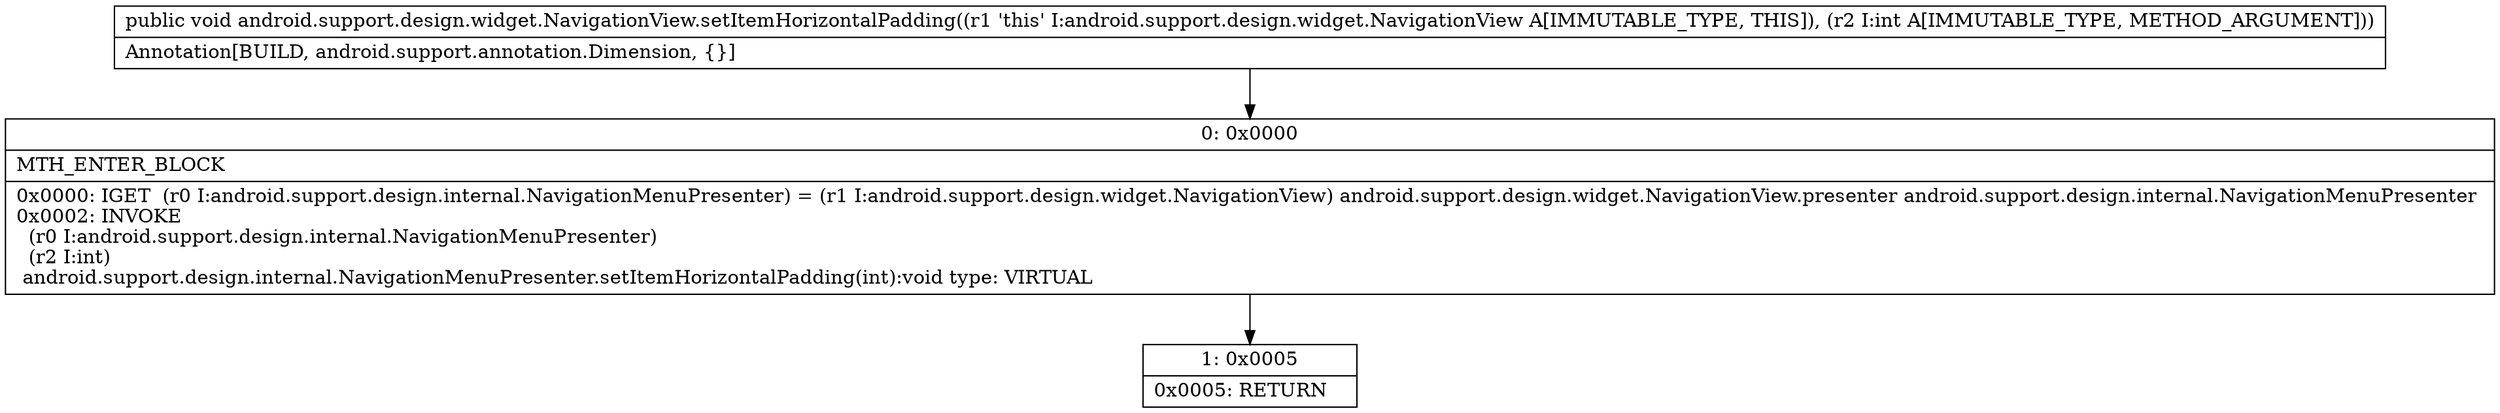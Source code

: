 digraph "CFG forandroid.support.design.widget.NavigationView.setItemHorizontalPadding(I)V" {
Node_0 [shape=record,label="{0\:\ 0x0000|MTH_ENTER_BLOCK\l|0x0000: IGET  (r0 I:android.support.design.internal.NavigationMenuPresenter) = (r1 I:android.support.design.widget.NavigationView) android.support.design.widget.NavigationView.presenter android.support.design.internal.NavigationMenuPresenter \l0x0002: INVOKE  \l  (r0 I:android.support.design.internal.NavigationMenuPresenter)\l  (r2 I:int)\l android.support.design.internal.NavigationMenuPresenter.setItemHorizontalPadding(int):void type: VIRTUAL \l}"];
Node_1 [shape=record,label="{1\:\ 0x0005|0x0005: RETURN   \l}"];
MethodNode[shape=record,label="{public void android.support.design.widget.NavigationView.setItemHorizontalPadding((r1 'this' I:android.support.design.widget.NavigationView A[IMMUTABLE_TYPE, THIS]), (r2 I:int A[IMMUTABLE_TYPE, METHOD_ARGUMENT]))  | Annotation[BUILD, android.support.annotation.Dimension, \{\}]\l}"];
MethodNode -> Node_0;
Node_0 -> Node_1;
}

